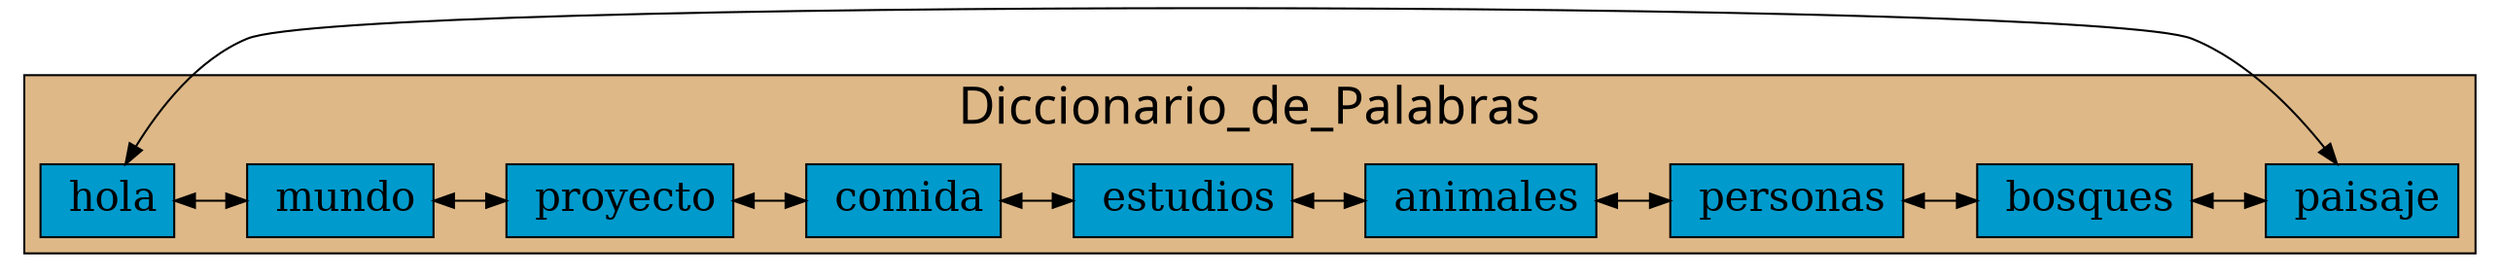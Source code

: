 digraph Lista_Doble{

graph[ranksep= "0.5",nodesep= "0.5"];
node[fontcolor=black shape=box style=filled fillcolor=deepskyblue3 fontsize=20];

subgraph cluster_1 {

fontname=algerian
fontsize=25;
label="Diccionario_de_Palabras";
fontcolor=black
style=filled
fillcolor=burlywood
labelloc=t;{rank=same;
25770491664[label=" hola"];
25770491696[label=" mundo"];
25770491728[label=" proyecto"];
25770491760[label=" comida"];
25770491792[label=" estudios"];
25770491824[label=" animales"];
25770491856[label=" personas"];
25770491888[label=" bosques"];
25770491920[label=" paisaje"];
};

25770491664->
25770491696->
25770491728->
25770491760->
25770491792->
25770491824->
25770491856->
25770491888->
25770491920[dir=both color=black];


25770491664->25770491920
[dir=both color=black];

 }

}
